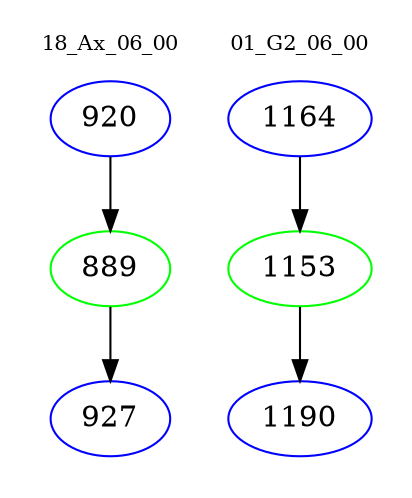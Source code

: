 digraph{
subgraph cluster_0 {
color = white
label = "18_Ax_06_00";
fontsize=10;
T0_920 [label="920", color="blue"]
T0_920 -> T0_889 [color="black"]
T0_889 [label="889", color="green"]
T0_889 -> T0_927 [color="black"]
T0_927 [label="927", color="blue"]
}
subgraph cluster_1 {
color = white
label = "01_G2_06_00";
fontsize=10;
T1_1164 [label="1164", color="blue"]
T1_1164 -> T1_1153 [color="black"]
T1_1153 [label="1153", color="green"]
T1_1153 -> T1_1190 [color="black"]
T1_1190 [label="1190", color="blue"]
}
}

